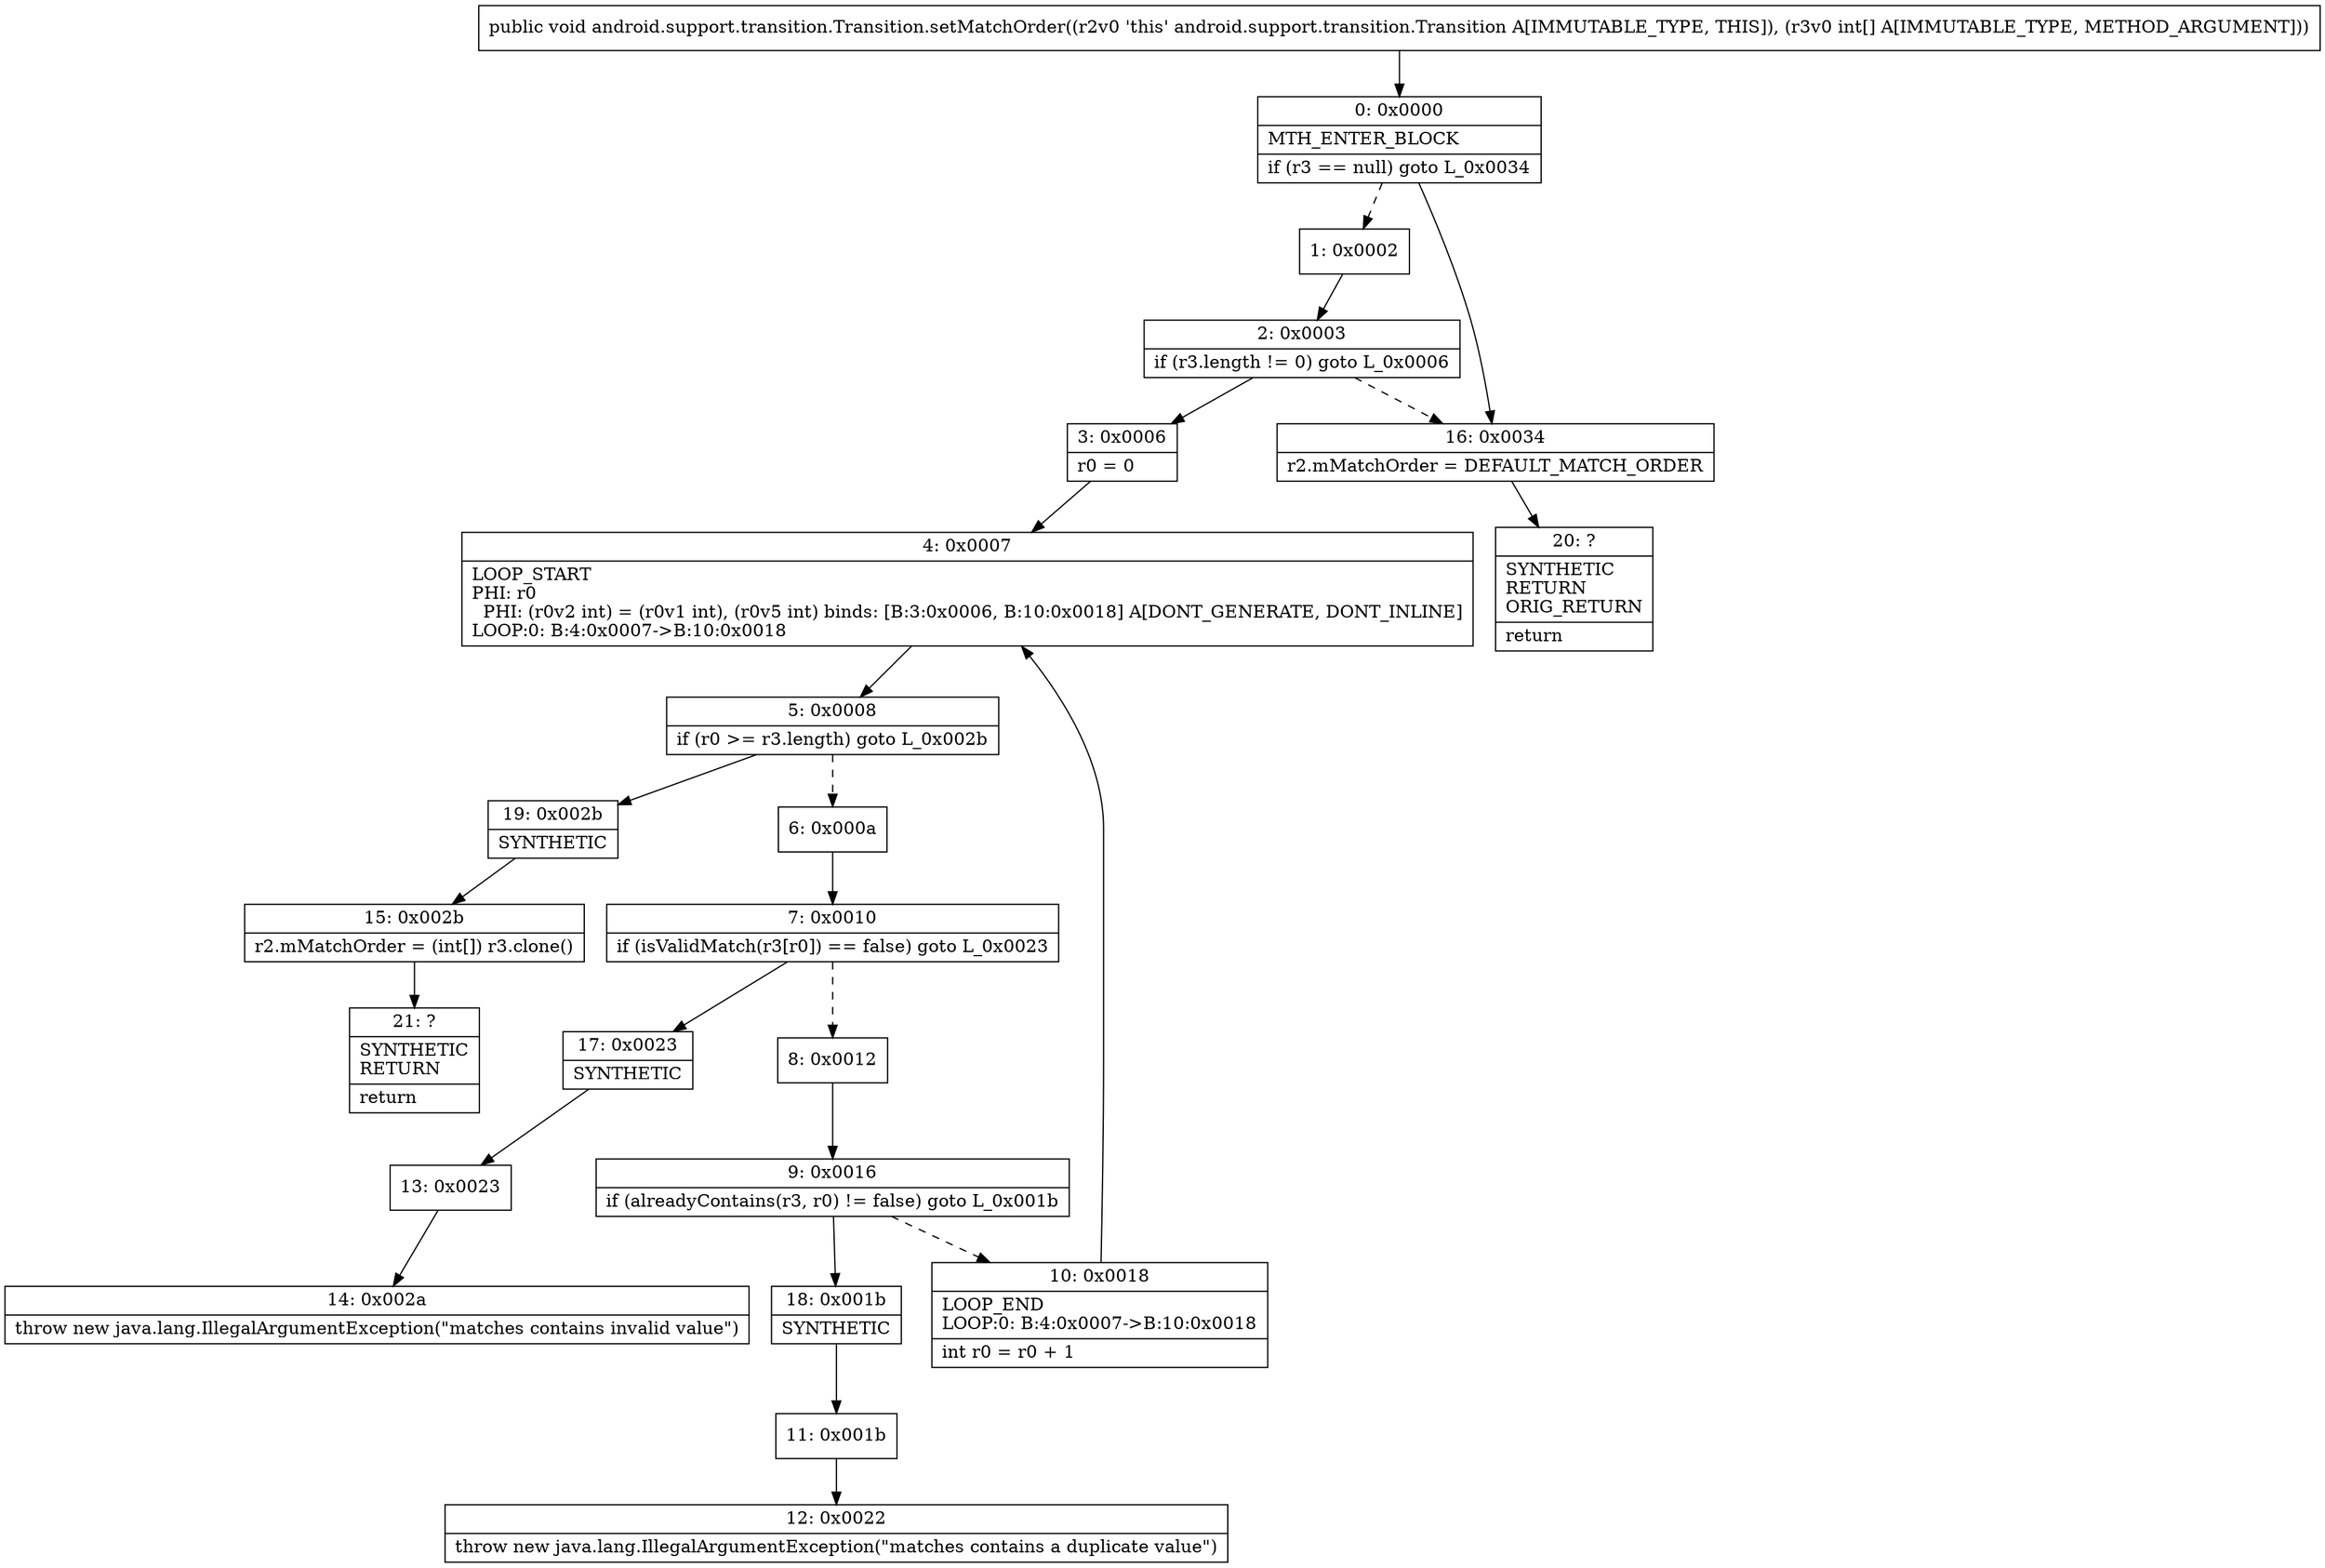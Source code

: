 digraph "CFG forandroid.support.transition.Transition.setMatchOrder([I)V" {
Node_0 [shape=record,label="{0\:\ 0x0000|MTH_ENTER_BLOCK\l|if (r3 == null) goto L_0x0034\l}"];
Node_1 [shape=record,label="{1\:\ 0x0002}"];
Node_2 [shape=record,label="{2\:\ 0x0003|if (r3.length != 0) goto L_0x0006\l}"];
Node_3 [shape=record,label="{3\:\ 0x0006|r0 = 0\l}"];
Node_4 [shape=record,label="{4\:\ 0x0007|LOOP_START\lPHI: r0 \l  PHI: (r0v2 int) = (r0v1 int), (r0v5 int) binds: [B:3:0x0006, B:10:0x0018] A[DONT_GENERATE, DONT_INLINE]\lLOOP:0: B:4:0x0007\-\>B:10:0x0018\l}"];
Node_5 [shape=record,label="{5\:\ 0x0008|if (r0 \>= r3.length) goto L_0x002b\l}"];
Node_6 [shape=record,label="{6\:\ 0x000a}"];
Node_7 [shape=record,label="{7\:\ 0x0010|if (isValidMatch(r3[r0]) == false) goto L_0x0023\l}"];
Node_8 [shape=record,label="{8\:\ 0x0012}"];
Node_9 [shape=record,label="{9\:\ 0x0016|if (alreadyContains(r3, r0) != false) goto L_0x001b\l}"];
Node_10 [shape=record,label="{10\:\ 0x0018|LOOP_END\lLOOP:0: B:4:0x0007\-\>B:10:0x0018\l|int r0 = r0 + 1\l}"];
Node_11 [shape=record,label="{11\:\ 0x001b}"];
Node_12 [shape=record,label="{12\:\ 0x0022|throw new java.lang.IllegalArgumentException(\"matches contains a duplicate value\")\l}"];
Node_13 [shape=record,label="{13\:\ 0x0023}"];
Node_14 [shape=record,label="{14\:\ 0x002a|throw new java.lang.IllegalArgumentException(\"matches contains invalid value\")\l}"];
Node_15 [shape=record,label="{15\:\ 0x002b|r2.mMatchOrder = (int[]) r3.clone()\l}"];
Node_16 [shape=record,label="{16\:\ 0x0034|r2.mMatchOrder = DEFAULT_MATCH_ORDER\l}"];
Node_17 [shape=record,label="{17\:\ 0x0023|SYNTHETIC\l}"];
Node_18 [shape=record,label="{18\:\ 0x001b|SYNTHETIC\l}"];
Node_19 [shape=record,label="{19\:\ 0x002b|SYNTHETIC\l}"];
Node_20 [shape=record,label="{20\:\ ?|SYNTHETIC\lRETURN\lORIG_RETURN\l|return\l}"];
Node_21 [shape=record,label="{21\:\ ?|SYNTHETIC\lRETURN\l|return\l}"];
MethodNode[shape=record,label="{public void android.support.transition.Transition.setMatchOrder((r2v0 'this' android.support.transition.Transition A[IMMUTABLE_TYPE, THIS]), (r3v0 int[] A[IMMUTABLE_TYPE, METHOD_ARGUMENT])) }"];
MethodNode -> Node_0;
Node_0 -> Node_1[style=dashed];
Node_0 -> Node_16;
Node_1 -> Node_2;
Node_2 -> Node_3;
Node_2 -> Node_16[style=dashed];
Node_3 -> Node_4;
Node_4 -> Node_5;
Node_5 -> Node_6[style=dashed];
Node_5 -> Node_19;
Node_6 -> Node_7;
Node_7 -> Node_8[style=dashed];
Node_7 -> Node_17;
Node_8 -> Node_9;
Node_9 -> Node_10[style=dashed];
Node_9 -> Node_18;
Node_10 -> Node_4;
Node_11 -> Node_12;
Node_13 -> Node_14;
Node_15 -> Node_21;
Node_16 -> Node_20;
Node_17 -> Node_13;
Node_18 -> Node_11;
Node_19 -> Node_15;
}

